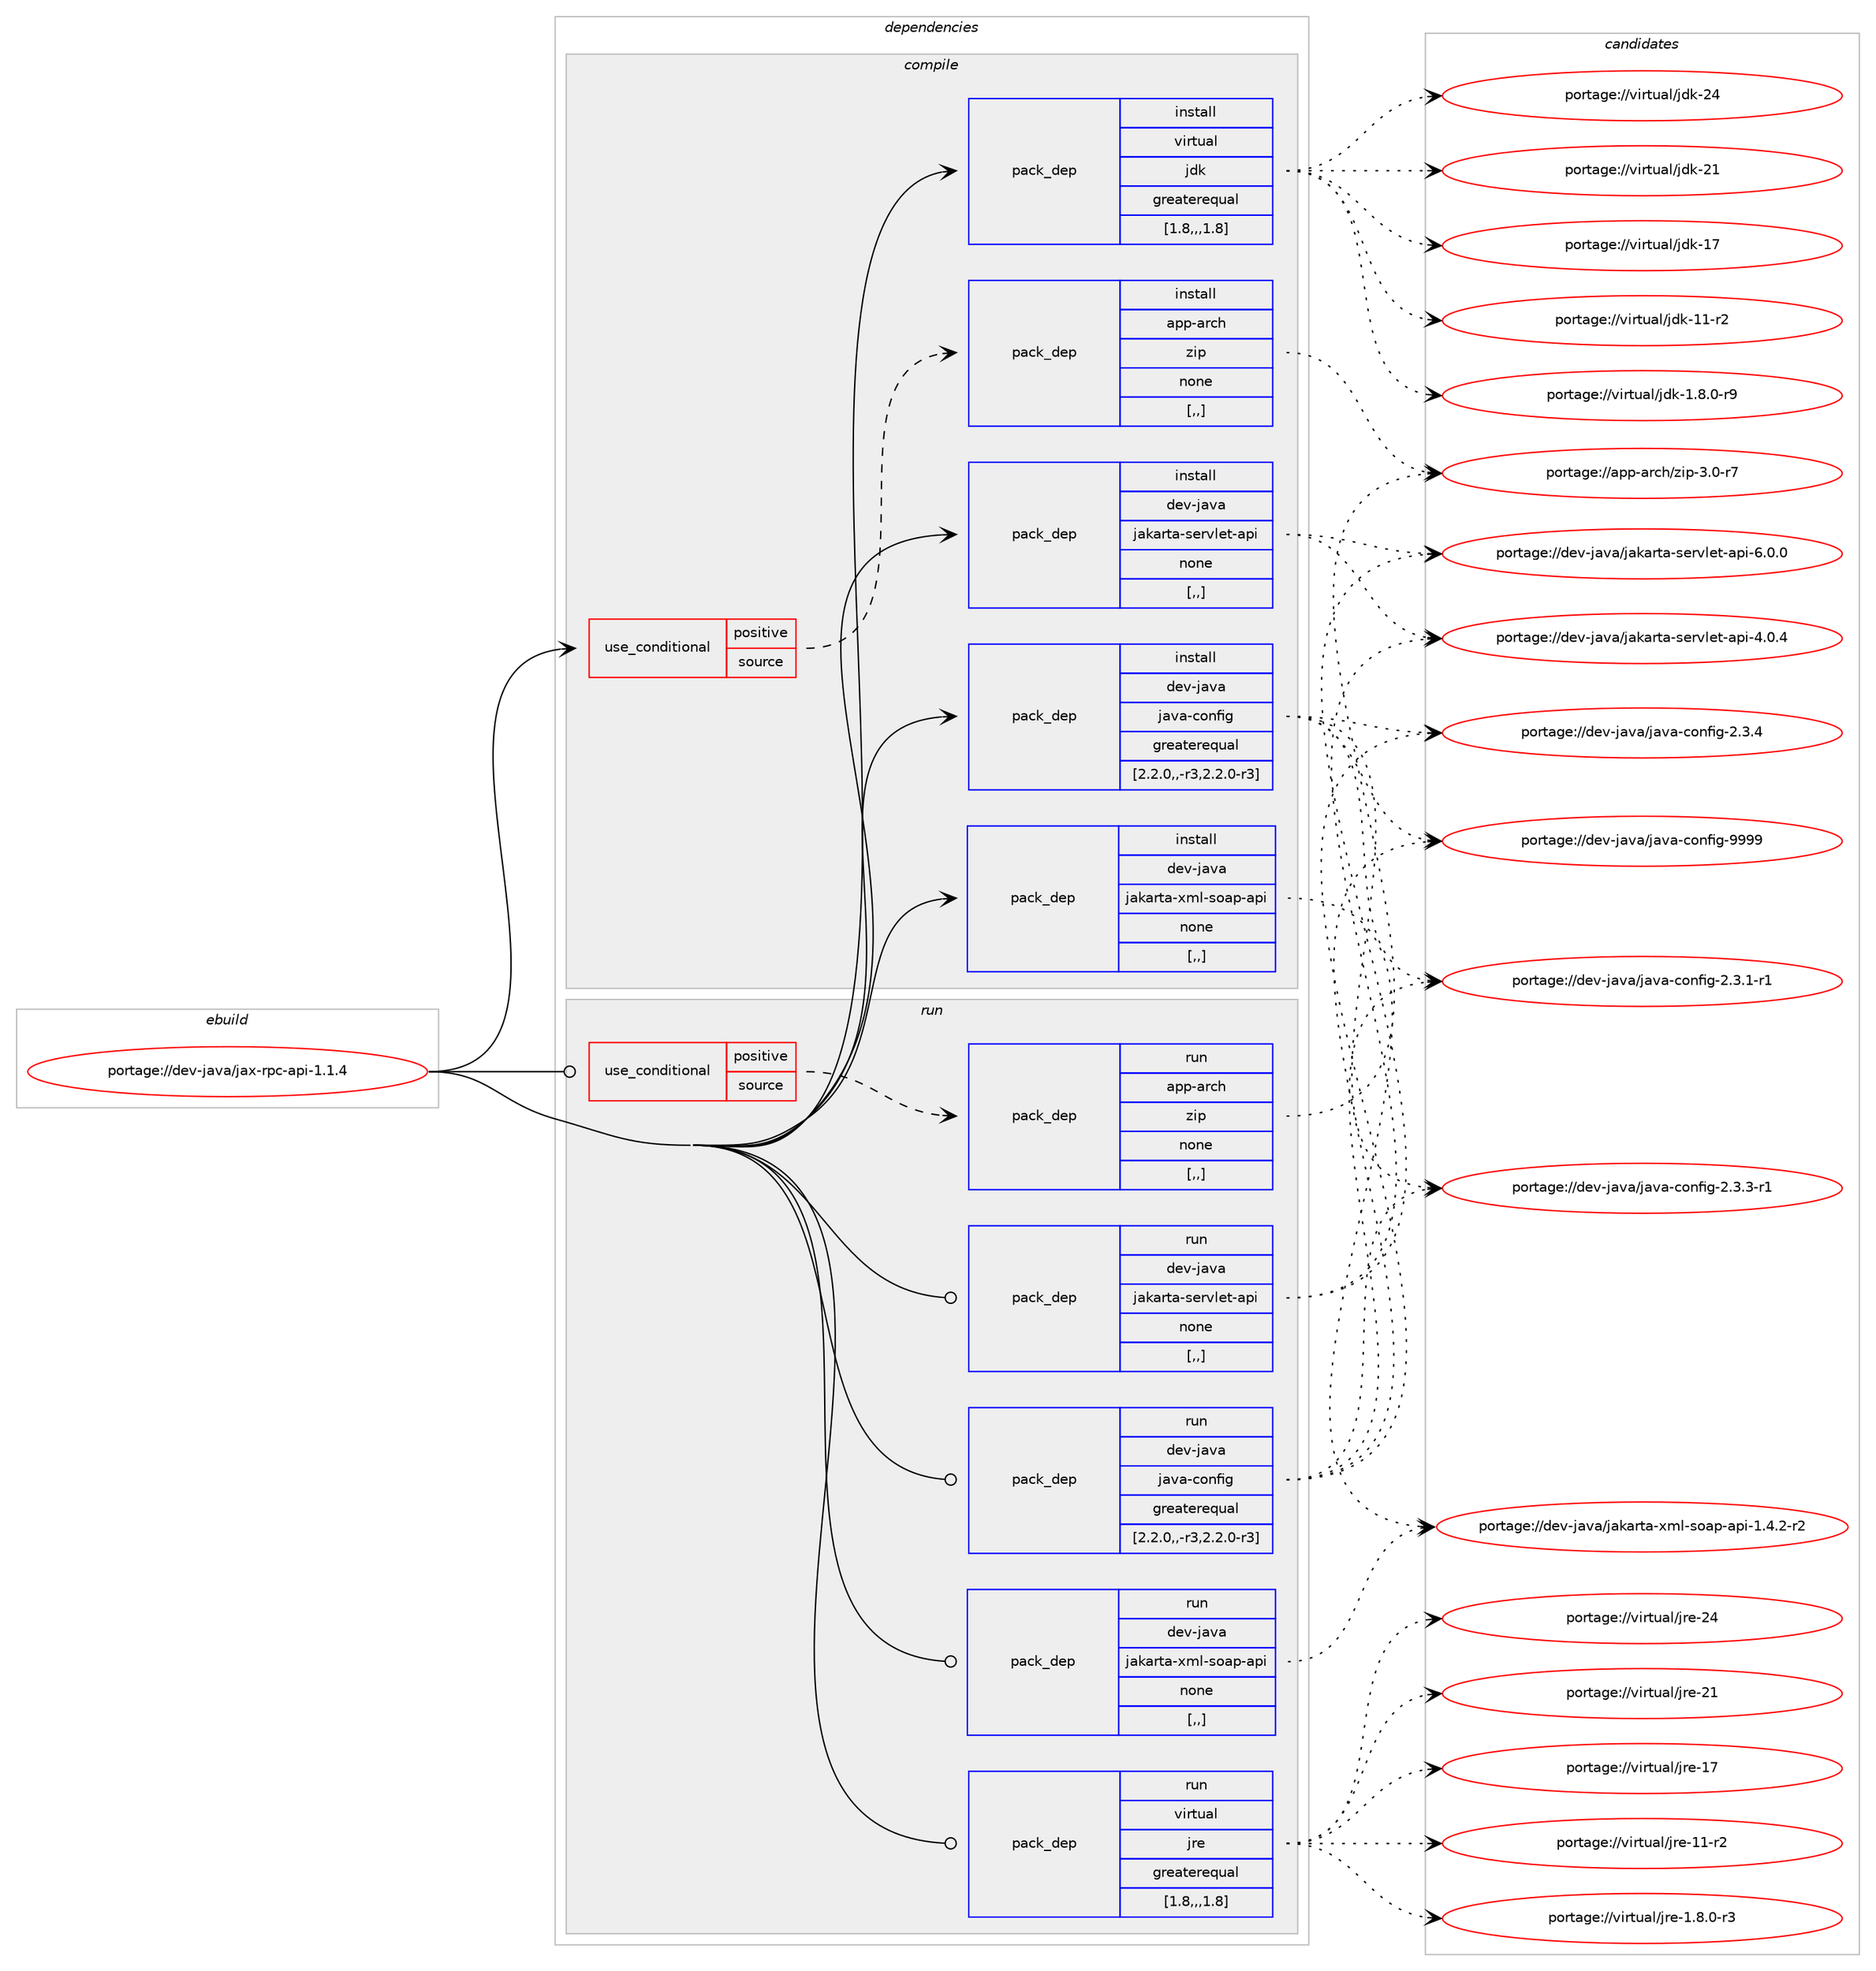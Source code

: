digraph prolog {

# *************
# Graph options
# *************

newrank=true;
concentrate=true;
compound=true;
graph [rankdir=LR,fontname=Helvetica,fontsize=10,ranksep=1.5];#, ranksep=2.5, nodesep=0.2];
edge  [arrowhead=vee];
node  [fontname=Helvetica,fontsize=10];

# **********
# The ebuild
# **********

subgraph cluster_leftcol {
color=gray;
label=<<i>ebuild</i>>;
id [label="portage://dev-java/jax-rpc-api-1.1.4", color=red, width=4, href="../dev-java/jax-rpc-api-1.1.4.svg"];
}

# ****************
# The dependencies
# ****************

subgraph cluster_midcol {
color=gray;
label=<<i>dependencies</i>>;
subgraph cluster_compile {
fillcolor="#eeeeee";
style=filled;
label=<<i>compile</i>>;
subgraph cond21993 {
dependency94969 [label=<<TABLE BORDER="0" CELLBORDER="1" CELLSPACING="0" CELLPADDING="4"><TR><TD ROWSPAN="3" CELLPADDING="10">use_conditional</TD></TR><TR><TD>positive</TD></TR><TR><TD>source</TD></TR></TABLE>>, shape=none, color=red];
subgraph pack71918 {
dependency94970 [label=<<TABLE BORDER="0" CELLBORDER="1" CELLSPACING="0" CELLPADDING="4" WIDTH="220"><TR><TD ROWSPAN="6" CELLPADDING="30">pack_dep</TD></TR><TR><TD WIDTH="110">install</TD></TR><TR><TD>app-arch</TD></TR><TR><TD>zip</TD></TR><TR><TD>none</TD></TR><TR><TD>[,,]</TD></TR></TABLE>>, shape=none, color=blue];
}
dependency94969:e -> dependency94970:w [weight=20,style="dashed",arrowhead="vee"];
}
id:e -> dependency94969:w [weight=20,style="solid",arrowhead="vee"];
subgraph pack71919 {
dependency94971 [label=<<TABLE BORDER="0" CELLBORDER="1" CELLSPACING="0" CELLPADDING="4" WIDTH="220"><TR><TD ROWSPAN="6" CELLPADDING="30">pack_dep</TD></TR><TR><TD WIDTH="110">install</TD></TR><TR><TD>dev-java</TD></TR><TR><TD>jakarta-servlet-api</TD></TR><TR><TD>none</TD></TR><TR><TD>[,,]</TD></TR></TABLE>>, shape=none, color=blue];
}
id:e -> dependency94971:w [weight=20,style="solid",arrowhead="vee"];
subgraph pack71920 {
dependency94972 [label=<<TABLE BORDER="0" CELLBORDER="1" CELLSPACING="0" CELLPADDING="4" WIDTH="220"><TR><TD ROWSPAN="6" CELLPADDING="30">pack_dep</TD></TR><TR><TD WIDTH="110">install</TD></TR><TR><TD>dev-java</TD></TR><TR><TD>jakarta-xml-soap-api</TD></TR><TR><TD>none</TD></TR><TR><TD>[,,]</TD></TR></TABLE>>, shape=none, color=blue];
}
id:e -> dependency94972:w [weight=20,style="solid",arrowhead="vee"];
subgraph pack71921 {
dependency94973 [label=<<TABLE BORDER="0" CELLBORDER="1" CELLSPACING="0" CELLPADDING="4" WIDTH="220"><TR><TD ROWSPAN="6" CELLPADDING="30">pack_dep</TD></TR><TR><TD WIDTH="110">install</TD></TR><TR><TD>dev-java</TD></TR><TR><TD>java-config</TD></TR><TR><TD>greaterequal</TD></TR><TR><TD>[2.2.0,,-r3,2.2.0-r3]</TD></TR></TABLE>>, shape=none, color=blue];
}
id:e -> dependency94973:w [weight=20,style="solid",arrowhead="vee"];
subgraph pack71922 {
dependency94974 [label=<<TABLE BORDER="0" CELLBORDER="1" CELLSPACING="0" CELLPADDING="4" WIDTH="220"><TR><TD ROWSPAN="6" CELLPADDING="30">pack_dep</TD></TR><TR><TD WIDTH="110">install</TD></TR><TR><TD>virtual</TD></TR><TR><TD>jdk</TD></TR><TR><TD>greaterequal</TD></TR><TR><TD>[1.8,,,1.8]</TD></TR></TABLE>>, shape=none, color=blue];
}
id:e -> dependency94974:w [weight=20,style="solid",arrowhead="vee"];
}
subgraph cluster_compileandrun {
fillcolor="#eeeeee";
style=filled;
label=<<i>compile and run</i>>;
}
subgraph cluster_run {
fillcolor="#eeeeee";
style=filled;
label=<<i>run</i>>;
subgraph cond21994 {
dependency94975 [label=<<TABLE BORDER="0" CELLBORDER="1" CELLSPACING="0" CELLPADDING="4"><TR><TD ROWSPAN="3" CELLPADDING="10">use_conditional</TD></TR><TR><TD>positive</TD></TR><TR><TD>source</TD></TR></TABLE>>, shape=none, color=red];
subgraph pack71923 {
dependency94976 [label=<<TABLE BORDER="0" CELLBORDER="1" CELLSPACING="0" CELLPADDING="4" WIDTH="220"><TR><TD ROWSPAN="6" CELLPADDING="30">pack_dep</TD></TR><TR><TD WIDTH="110">run</TD></TR><TR><TD>app-arch</TD></TR><TR><TD>zip</TD></TR><TR><TD>none</TD></TR><TR><TD>[,,]</TD></TR></TABLE>>, shape=none, color=blue];
}
dependency94975:e -> dependency94976:w [weight=20,style="dashed",arrowhead="vee"];
}
id:e -> dependency94975:w [weight=20,style="solid",arrowhead="odot"];
subgraph pack71924 {
dependency94977 [label=<<TABLE BORDER="0" CELLBORDER="1" CELLSPACING="0" CELLPADDING="4" WIDTH="220"><TR><TD ROWSPAN="6" CELLPADDING="30">pack_dep</TD></TR><TR><TD WIDTH="110">run</TD></TR><TR><TD>dev-java</TD></TR><TR><TD>jakarta-servlet-api</TD></TR><TR><TD>none</TD></TR><TR><TD>[,,]</TD></TR></TABLE>>, shape=none, color=blue];
}
id:e -> dependency94977:w [weight=20,style="solid",arrowhead="odot"];
subgraph pack71925 {
dependency94978 [label=<<TABLE BORDER="0" CELLBORDER="1" CELLSPACING="0" CELLPADDING="4" WIDTH="220"><TR><TD ROWSPAN="6" CELLPADDING="30">pack_dep</TD></TR><TR><TD WIDTH="110">run</TD></TR><TR><TD>dev-java</TD></TR><TR><TD>jakarta-xml-soap-api</TD></TR><TR><TD>none</TD></TR><TR><TD>[,,]</TD></TR></TABLE>>, shape=none, color=blue];
}
id:e -> dependency94978:w [weight=20,style="solid",arrowhead="odot"];
subgraph pack71926 {
dependency94979 [label=<<TABLE BORDER="0" CELLBORDER="1" CELLSPACING="0" CELLPADDING="4" WIDTH="220"><TR><TD ROWSPAN="6" CELLPADDING="30">pack_dep</TD></TR><TR><TD WIDTH="110">run</TD></TR><TR><TD>dev-java</TD></TR><TR><TD>java-config</TD></TR><TR><TD>greaterequal</TD></TR><TR><TD>[2.2.0,,-r3,2.2.0-r3]</TD></TR></TABLE>>, shape=none, color=blue];
}
id:e -> dependency94979:w [weight=20,style="solid",arrowhead="odot"];
subgraph pack71927 {
dependency94980 [label=<<TABLE BORDER="0" CELLBORDER="1" CELLSPACING="0" CELLPADDING="4" WIDTH="220"><TR><TD ROWSPAN="6" CELLPADDING="30">pack_dep</TD></TR><TR><TD WIDTH="110">run</TD></TR><TR><TD>virtual</TD></TR><TR><TD>jre</TD></TR><TR><TD>greaterequal</TD></TR><TR><TD>[1.8,,,1.8]</TD></TR></TABLE>>, shape=none, color=blue];
}
id:e -> dependency94980:w [weight=20,style="solid",arrowhead="odot"];
}
}

# **************
# The candidates
# **************

subgraph cluster_choices {
rank=same;
color=gray;
label=<<i>candidates</i>>;

subgraph choice71918 {
color=black;
nodesep=1;
choice9711211245971149910447122105112455146484511455 [label="portage://app-arch/zip-3.0-r7", color=red, width=4,href="../app-arch/zip-3.0-r7.svg"];
dependency94970:e -> choice9711211245971149910447122105112455146484511455:w [style=dotted,weight="100"];
}
subgraph choice71919 {
color=black;
nodesep=1;
choice10010111845106971189747106971079711411697451151011141181081011164597112105455446484648 [label="portage://dev-java/jakarta-servlet-api-6.0.0", color=red, width=4,href="../dev-java/jakarta-servlet-api-6.0.0.svg"];
choice10010111845106971189747106971079711411697451151011141181081011164597112105455246484652 [label="portage://dev-java/jakarta-servlet-api-4.0.4", color=red, width=4,href="../dev-java/jakarta-servlet-api-4.0.4.svg"];
dependency94971:e -> choice10010111845106971189747106971079711411697451151011141181081011164597112105455446484648:w [style=dotted,weight="100"];
dependency94971:e -> choice10010111845106971189747106971079711411697451151011141181081011164597112105455246484652:w [style=dotted,weight="100"];
}
subgraph choice71920 {
color=black;
nodesep=1;
choice1001011184510697118974710697107971141169745120109108451151119711245971121054549465246504511450 [label="portage://dev-java/jakarta-xml-soap-api-1.4.2-r2", color=red, width=4,href="../dev-java/jakarta-xml-soap-api-1.4.2-r2.svg"];
dependency94972:e -> choice1001011184510697118974710697107971141169745120109108451151119711245971121054549465246504511450:w [style=dotted,weight="100"];
}
subgraph choice71921 {
color=black;
nodesep=1;
choice10010111845106971189747106971189745991111101021051034557575757 [label="portage://dev-java/java-config-9999", color=red, width=4,href="../dev-java/java-config-9999.svg"];
choice1001011184510697118974710697118974599111110102105103455046514652 [label="portage://dev-java/java-config-2.3.4", color=red, width=4,href="../dev-java/java-config-2.3.4.svg"];
choice10010111845106971189747106971189745991111101021051034550465146514511449 [label="portage://dev-java/java-config-2.3.3-r1", color=red, width=4,href="../dev-java/java-config-2.3.3-r1.svg"];
choice10010111845106971189747106971189745991111101021051034550465146494511449 [label="portage://dev-java/java-config-2.3.1-r1", color=red, width=4,href="../dev-java/java-config-2.3.1-r1.svg"];
dependency94973:e -> choice10010111845106971189747106971189745991111101021051034557575757:w [style=dotted,weight="100"];
dependency94973:e -> choice1001011184510697118974710697118974599111110102105103455046514652:w [style=dotted,weight="100"];
dependency94973:e -> choice10010111845106971189747106971189745991111101021051034550465146514511449:w [style=dotted,weight="100"];
dependency94973:e -> choice10010111845106971189747106971189745991111101021051034550465146494511449:w [style=dotted,weight="100"];
}
subgraph choice71922 {
color=black;
nodesep=1;
choice1181051141161179710847106100107455052 [label="portage://virtual/jdk-24", color=red, width=4,href="../virtual/jdk-24.svg"];
choice1181051141161179710847106100107455049 [label="portage://virtual/jdk-21", color=red, width=4,href="../virtual/jdk-21.svg"];
choice1181051141161179710847106100107454955 [label="portage://virtual/jdk-17", color=red, width=4,href="../virtual/jdk-17.svg"];
choice11810511411611797108471061001074549494511450 [label="portage://virtual/jdk-11-r2", color=red, width=4,href="../virtual/jdk-11-r2.svg"];
choice11810511411611797108471061001074549465646484511457 [label="portage://virtual/jdk-1.8.0-r9", color=red, width=4,href="../virtual/jdk-1.8.0-r9.svg"];
dependency94974:e -> choice1181051141161179710847106100107455052:w [style=dotted,weight="100"];
dependency94974:e -> choice1181051141161179710847106100107455049:w [style=dotted,weight="100"];
dependency94974:e -> choice1181051141161179710847106100107454955:w [style=dotted,weight="100"];
dependency94974:e -> choice11810511411611797108471061001074549494511450:w [style=dotted,weight="100"];
dependency94974:e -> choice11810511411611797108471061001074549465646484511457:w [style=dotted,weight="100"];
}
subgraph choice71923 {
color=black;
nodesep=1;
choice9711211245971149910447122105112455146484511455 [label="portage://app-arch/zip-3.0-r7", color=red, width=4,href="../app-arch/zip-3.0-r7.svg"];
dependency94976:e -> choice9711211245971149910447122105112455146484511455:w [style=dotted,weight="100"];
}
subgraph choice71924 {
color=black;
nodesep=1;
choice10010111845106971189747106971079711411697451151011141181081011164597112105455446484648 [label="portage://dev-java/jakarta-servlet-api-6.0.0", color=red, width=4,href="../dev-java/jakarta-servlet-api-6.0.0.svg"];
choice10010111845106971189747106971079711411697451151011141181081011164597112105455246484652 [label="portage://dev-java/jakarta-servlet-api-4.0.4", color=red, width=4,href="../dev-java/jakarta-servlet-api-4.0.4.svg"];
dependency94977:e -> choice10010111845106971189747106971079711411697451151011141181081011164597112105455446484648:w [style=dotted,weight="100"];
dependency94977:e -> choice10010111845106971189747106971079711411697451151011141181081011164597112105455246484652:w [style=dotted,weight="100"];
}
subgraph choice71925 {
color=black;
nodesep=1;
choice1001011184510697118974710697107971141169745120109108451151119711245971121054549465246504511450 [label="portage://dev-java/jakarta-xml-soap-api-1.4.2-r2", color=red, width=4,href="../dev-java/jakarta-xml-soap-api-1.4.2-r2.svg"];
dependency94978:e -> choice1001011184510697118974710697107971141169745120109108451151119711245971121054549465246504511450:w [style=dotted,weight="100"];
}
subgraph choice71926 {
color=black;
nodesep=1;
choice10010111845106971189747106971189745991111101021051034557575757 [label="portage://dev-java/java-config-9999", color=red, width=4,href="../dev-java/java-config-9999.svg"];
choice1001011184510697118974710697118974599111110102105103455046514652 [label="portage://dev-java/java-config-2.3.4", color=red, width=4,href="../dev-java/java-config-2.3.4.svg"];
choice10010111845106971189747106971189745991111101021051034550465146514511449 [label="portage://dev-java/java-config-2.3.3-r1", color=red, width=4,href="../dev-java/java-config-2.3.3-r1.svg"];
choice10010111845106971189747106971189745991111101021051034550465146494511449 [label="portage://dev-java/java-config-2.3.1-r1", color=red, width=4,href="../dev-java/java-config-2.3.1-r1.svg"];
dependency94979:e -> choice10010111845106971189747106971189745991111101021051034557575757:w [style=dotted,weight="100"];
dependency94979:e -> choice1001011184510697118974710697118974599111110102105103455046514652:w [style=dotted,weight="100"];
dependency94979:e -> choice10010111845106971189747106971189745991111101021051034550465146514511449:w [style=dotted,weight="100"];
dependency94979:e -> choice10010111845106971189747106971189745991111101021051034550465146494511449:w [style=dotted,weight="100"];
}
subgraph choice71927 {
color=black;
nodesep=1;
choice1181051141161179710847106114101455052 [label="portage://virtual/jre-24", color=red, width=4,href="../virtual/jre-24.svg"];
choice1181051141161179710847106114101455049 [label="portage://virtual/jre-21", color=red, width=4,href="../virtual/jre-21.svg"];
choice1181051141161179710847106114101454955 [label="portage://virtual/jre-17", color=red, width=4,href="../virtual/jre-17.svg"];
choice11810511411611797108471061141014549494511450 [label="portage://virtual/jre-11-r2", color=red, width=4,href="../virtual/jre-11-r2.svg"];
choice11810511411611797108471061141014549465646484511451 [label="portage://virtual/jre-1.8.0-r3", color=red, width=4,href="../virtual/jre-1.8.0-r3.svg"];
dependency94980:e -> choice1181051141161179710847106114101455052:w [style=dotted,weight="100"];
dependency94980:e -> choice1181051141161179710847106114101455049:w [style=dotted,weight="100"];
dependency94980:e -> choice1181051141161179710847106114101454955:w [style=dotted,weight="100"];
dependency94980:e -> choice11810511411611797108471061141014549494511450:w [style=dotted,weight="100"];
dependency94980:e -> choice11810511411611797108471061141014549465646484511451:w [style=dotted,weight="100"];
}
}

}
